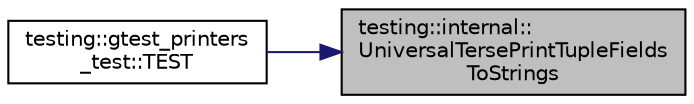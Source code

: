 digraph "testing::internal::UniversalTersePrintTupleFieldsToStrings"
{
 // LATEX_PDF_SIZE
  bgcolor="transparent";
  edge [fontname="Helvetica",fontsize="10",labelfontname="Helvetica",labelfontsize="10"];
  node [fontname="Helvetica",fontsize="10",shape=record];
  rankdir="RL";
  Node1 [label="testing::internal::\lUniversalTersePrintTupleFields\lToStrings",height=0.2,width=0.4,color="black", fillcolor="grey75", style="filled", fontcolor="black",tooltip=" "];
  Node1 -> Node2 [dir="back",color="midnightblue",fontsize="10",style="solid",fontname="Helvetica"];
  Node2 [label="testing::gtest_printers\l_test::TEST",height=0.2,width=0.4,color="black",URL="$namespacetesting_1_1gtest__printers__test.html#a4e30c6dbea7bf0ebcfa9b0e0d79e0283",tooltip=" "];
}
